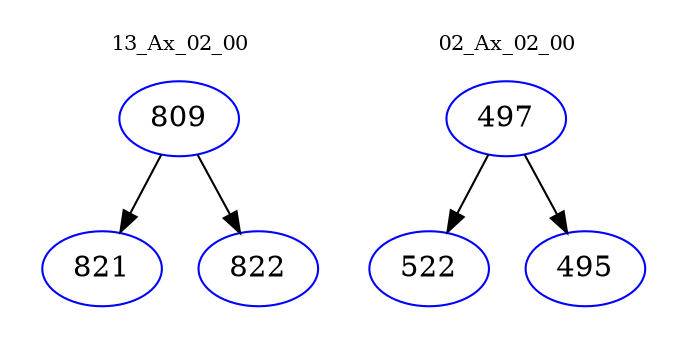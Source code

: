 digraph{
subgraph cluster_0 {
color = white
label = "13_Ax_02_00";
fontsize=10;
T0_809 [label="809", color="blue"]
T0_809 -> T0_821 [color="black"]
T0_821 [label="821", color="blue"]
T0_809 -> T0_822 [color="black"]
T0_822 [label="822", color="blue"]
}
subgraph cluster_1 {
color = white
label = "02_Ax_02_00";
fontsize=10;
T1_497 [label="497", color="blue"]
T1_497 -> T1_522 [color="black"]
T1_522 [label="522", color="blue"]
T1_497 -> T1_495 [color="black"]
T1_495 [label="495", color="blue"]
}
}

